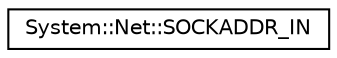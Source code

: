 digraph G
{
  edge [fontname="Helvetica",fontsize="10",labelfontname="Helvetica",labelfontsize="10"];
  node [fontname="Helvetica",fontsize="10",shape=record];
  rankdir="LR";
  Node1 [label="System::Net::SOCKADDR_IN",height=0.2,width=0.4,color="black", fillcolor="white", style="filled",URL="$struct_system_1_1_net_1_1_s_o_c_k_a_d_d_r___i_n.html"];
}
